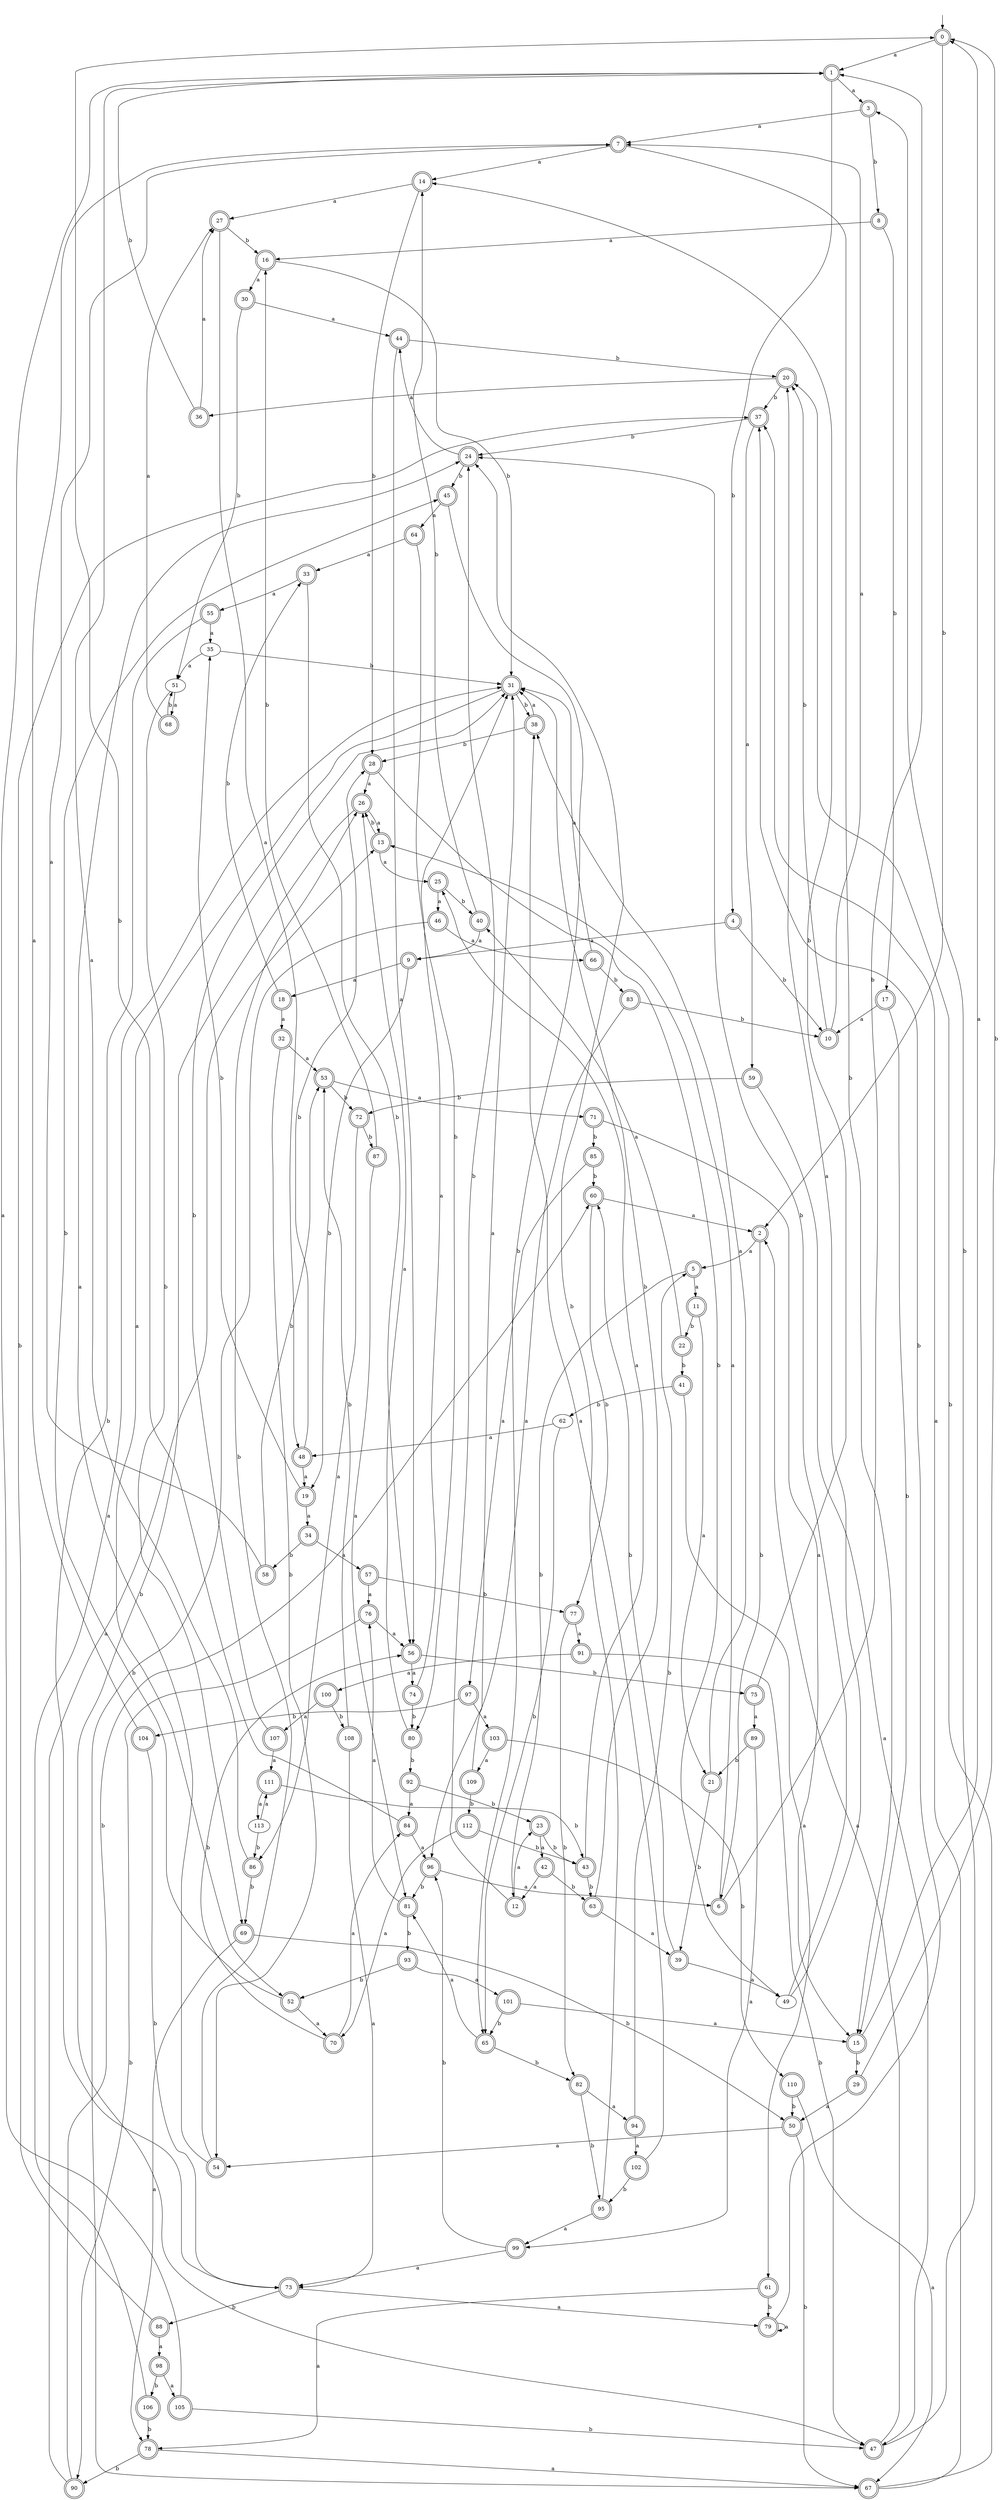 digraph RandomDFA {
  __start0 [label="", shape=none];
  __start0 -> 0 [label=""];
  0 [shape=circle] [shape=doublecircle]
  0 -> 1 [label="a"]
  0 -> 2 [label="b"]
  1 [shape=doublecircle]
  1 -> 3 [label="a"]
  1 -> 4 [label="b"]
  2 [shape=doublecircle]
  2 -> 5 [label="a"]
  2 -> 6 [label="b"]
  3 [shape=doublecircle]
  3 -> 7 [label="a"]
  3 -> 8 [label="b"]
  4 [shape=doublecircle]
  4 -> 9 [label="a"]
  4 -> 10 [label="b"]
  5 [shape=doublecircle]
  5 -> 11 [label="a"]
  5 -> 12 [label="b"]
  6 [shape=doublecircle]
  6 -> 13 [label="a"]
  6 -> 1 [label="b"]
  7 [shape=doublecircle]
  7 -> 14 [label="a"]
  7 -> 15 [label="b"]
  8 [shape=doublecircle]
  8 -> 16 [label="a"]
  8 -> 17 [label="b"]
  9 [shape=doublecircle]
  9 -> 18 [label="a"]
  9 -> 19 [label="b"]
  10 [shape=doublecircle]
  10 -> 7 [label="a"]
  10 -> 20 [label="b"]
  11 [shape=doublecircle]
  11 -> 21 [label="a"]
  11 -> 22 [label="b"]
  12 [shape=doublecircle]
  12 -> 23 [label="a"]
  12 -> 24 [label="b"]
  13 [shape=doublecircle]
  13 -> 25 [label="a"]
  13 -> 26 [label="b"]
  14 [shape=doublecircle]
  14 -> 27 [label="a"]
  14 -> 28 [label="b"]
  15 [shape=doublecircle]
  15 -> 0 [label="a"]
  15 -> 29 [label="b"]
  16 [shape=doublecircle]
  16 -> 30 [label="a"]
  16 -> 31 [label="b"]
  17 [shape=doublecircle]
  17 -> 10 [label="a"]
  17 -> 15 [label="b"]
  18 [shape=doublecircle]
  18 -> 32 [label="a"]
  18 -> 33 [label="b"]
  19 [shape=doublecircle]
  19 -> 34 [label="a"]
  19 -> 35 [label="b"]
  20 [shape=doublecircle]
  20 -> 36 [label="a"]
  20 -> 37 [label="b"]
  21 [shape=doublecircle]
  21 -> 38 [label="a"]
  21 -> 39 [label="b"]
  22 [shape=doublecircle]
  22 -> 40 [label="a"]
  22 -> 41 [label="b"]
  23 [shape=doublecircle]
  23 -> 42 [label="a"]
  23 -> 43 [label="b"]
  24 [shape=doublecircle]
  24 -> 44 [label="a"]
  24 -> 45 [label="b"]
  25 [shape=doublecircle]
  25 -> 46 [label="a"]
  25 -> 40 [label="b"]
  26 [shape=doublecircle]
  26 -> 13 [label="a"]
  26 -> 47 [label="b"]
  27 [shape=doublecircle]
  27 -> 48 [label="a"]
  27 -> 16 [label="b"]
  28 [shape=doublecircle]
  28 -> 26 [label="a"]
  28 -> 49 [label="b"]
  29 [shape=doublecircle]
  29 -> 50 [label="a"]
  29 -> 0 [label="b"]
  30 [shape=doublecircle]
  30 -> 44 [label="a"]
  30 -> 51 [label="b"]
  31 [shape=doublecircle]
  31 -> 52 [label="a"]
  31 -> 38 [label="b"]
  32 [shape=doublecircle]
  32 -> 53 [label="a"]
  32 -> 54 [label="b"]
  33 [shape=doublecircle]
  33 -> 55 [label="a"]
  33 -> 56 [label="b"]
  34 [shape=doublecircle]
  34 -> 57 [label="a"]
  34 -> 58 [label="b"]
  35
  35 -> 51 [label="a"]
  35 -> 31 [label="b"]
  36 [shape=doublecircle]
  36 -> 27 [label="a"]
  36 -> 1 [label="b"]
  37 [shape=doublecircle]
  37 -> 59 [label="a"]
  37 -> 24 [label="b"]
  38 [shape=doublecircle]
  38 -> 31 [label="a"]
  38 -> 28 [label="b"]
  39 [shape=doublecircle]
  39 -> 49 [label="a"]
  39 -> 60 [label="b"]
  40 [shape=doublecircle]
  40 -> 9 [label="a"]
  40 -> 14 [label="b"]
  41 [shape=doublecircle]
  41 -> 61 [label="a"]
  41 -> 62 [label="b"]
  42 [shape=doublecircle]
  42 -> 12 [label="a"]
  42 -> 63 [label="b"]
  43 [shape=doublecircle]
  43 -> 25 [label="a"]
  43 -> 63 [label="b"]
  44 [shape=doublecircle]
  44 -> 56 [label="a"]
  44 -> 20 [label="b"]
  45 [shape=doublecircle]
  45 -> 64 [label="a"]
  45 -> 65 [label="b"]
  46 [shape=doublecircle]
  46 -> 66 [label="a"]
  46 -> 67 [label="b"]
  47 [shape=doublecircle]
  47 -> 2 [label="a"]
  47 -> 3 [label="b"]
  48 [shape=doublecircle]
  48 -> 19 [label="a"]
  48 -> 28 [label="b"]
  49
  49 -> 20 [label="a"]
  49 -> 24 [label="b"]
  50 [shape=doublecircle]
  50 -> 54 [label="a"]
  50 -> 67 [label="b"]
  51
  51 -> 68 [label="a"]
  51 -> 69 [label="b"]
  52 [shape=doublecircle]
  52 -> 70 [label="a"]
  52 -> 45 [label="b"]
  53 [shape=doublecircle]
  53 -> 71 [label="a"]
  53 -> 72 [label="b"]
  54 [shape=doublecircle]
  54 -> 24 [label="a"]
  54 -> 26 [label="b"]
  55 [shape=doublecircle]
  55 -> 35 [label="a"]
  55 -> 73 [label="b"]
  56 [shape=doublecircle]
  56 -> 74 [label="a"]
  56 -> 75 [label="b"]
  57 [shape=doublecircle]
  57 -> 76 [label="a"]
  57 -> 77 [label="b"]
  58 [shape=doublecircle]
  58 -> 7 [label="a"]
  58 -> 53 [label="b"]
  59 [shape=doublecircle]
  59 -> 47 [label="a"]
  59 -> 72 [label="b"]
  60 [shape=doublecircle]
  60 -> 2 [label="a"]
  60 -> 77 [label="b"]
  61 [shape=doublecircle]
  61 -> 78 [label="a"]
  61 -> 79 [label="b"]
  62
  62 -> 48 [label="a"]
  62 -> 65 [label="b"]
  63 [shape=doublecircle]
  63 -> 39 [label="a"]
  63 -> 31 [label="b"]
  64 [shape=doublecircle]
  64 -> 33 [label="a"]
  64 -> 80 [label="b"]
  65 [shape=doublecircle]
  65 -> 81 [label="a"]
  65 -> 82 [label="b"]
  66 [shape=doublecircle]
  66 -> 31 [label="a"]
  66 -> 83 [label="b"]
  67 [shape=doublecircle]
  67 -> 37 [label="a"]
  67 -> 20 [label="b"]
  68 [shape=doublecircle]
  68 -> 27 [label="a"]
  68 -> 51 [label="b"]
  69 [shape=doublecircle]
  69 -> 78 [label="a"]
  69 -> 50 [label="b"]
  70 [shape=doublecircle]
  70 -> 84 [label="a"]
  70 -> 56 [label="b"]
  71 [shape=doublecircle]
  71 -> 15 [label="a"]
  71 -> 85 [label="b"]
  72 [shape=doublecircle]
  72 -> 86 [label="a"]
  72 -> 87 [label="b"]
  73 [shape=doublecircle]
  73 -> 79 [label="a"]
  73 -> 88 [label="b"]
  74 [shape=doublecircle]
  74 -> 31 [label="a"]
  74 -> 80 [label="b"]
  75 [shape=doublecircle]
  75 -> 89 [label="a"]
  75 -> 14 [label="b"]
  76 [shape=doublecircle]
  76 -> 56 [label="a"]
  76 -> 90 [label="b"]
  77 [shape=doublecircle]
  77 -> 91 [label="a"]
  77 -> 82 [label="b"]
  78 [shape=doublecircle]
  78 -> 67 [label="a"]
  78 -> 90 [label="b"]
  79 [shape=doublecircle]
  79 -> 79 [label="a"]
  79 -> 37 [label="b"]
  80 [shape=doublecircle]
  80 -> 26 [label="a"]
  80 -> 92 [label="b"]
  81 [shape=doublecircle]
  81 -> 76 [label="a"]
  81 -> 93 [label="b"]
  82 [shape=doublecircle]
  82 -> 94 [label="a"]
  82 -> 95 [label="b"]
  83 [shape=doublecircle]
  83 -> 96 [label="a"]
  83 -> 10 [label="b"]
  84 [shape=doublecircle]
  84 -> 96 [label="a"]
  84 -> 0 [label="b"]
  85 [shape=doublecircle]
  85 -> 97 [label="a"]
  85 -> 60 [label="b"]
  86 [shape=doublecircle]
  86 -> 1 [label="a"]
  86 -> 69 [label="b"]
  87 [shape=doublecircle]
  87 -> 81 [label="a"]
  87 -> 16 [label="b"]
  88 [shape=doublecircle]
  88 -> 98 [label="a"]
  88 -> 37 [label="b"]
  89 [shape=doublecircle]
  89 -> 99 [label="a"]
  89 -> 21 [label="b"]
  90 [shape=doublecircle]
  90 -> 13 [label="a"]
  90 -> 60 [label="b"]
  91 [shape=doublecircle]
  91 -> 100 [label="a"]
  91 -> 47 [label="b"]
  92 [shape=doublecircle]
  92 -> 84 [label="a"]
  92 -> 23 [label="b"]
  93 [shape=doublecircle]
  93 -> 101 [label="a"]
  93 -> 52 [label="b"]
  94 [shape=doublecircle]
  94 -> 102 [label="a"]
  94 -> 5 [label="b"]
  95 [shape=doublecircle]
  95 -> 99 [label="a"]
  95 -> 24 [label="b"]
  96 [shape=doublecircle]
  96 -> 6 [label="a"]
  96 -> 81 [label="b"]
  97 [shape=doublecircle]
  97 -> 103 [label="a"]
  97 -> 104 [label="b"]
  98 [shape=doublecircle]
  98 -> 105 [label="a"]
  98 -> 106 [label="b"]
  99 [shape=doublecircle]
  99 -> 73 [label="a"]
  99 -> 96 [label="b"]
  100 [shape=doublecircle]
  100 -> 107 [label="a"]
  100 -> 108 [label="b"]
  101 [shape=doublecircle]
  101 -> 15 [label="a"]
  101 -> 65 [label="b"]
  102 [shape=doublecircle]
  102 -> 38 [label="a"]
  102 -> 95 [label="b"]
  103 [shape=doublecircle]
  103 -> 109 [label="a"]
  103 -> 110 [label="b"]
  104 [shape=doublecircle]
  104 -> 7 [label="a"]
  104 -> 73 [label="b"]
  105 [shape=doublecircle]
  105 -> 1 [label="a"]
  105 -> 47 [label="b"]
  106 [shape=doublecircle]
  106 -> 31 [label="a"]
  106 -> 78 [label="b"]
  107 [shape=doublecircle]
  107 -> 111 [label="a"]
  107 -> 31 [label="b"]
  108 [shape=doublecircle]
  108 -> 73 [label="a"]
  108 -> 53 [label="b"]
  109 [shape=doublecircle]
  109 -> 31 [label="a"]
  109 -> 112 [label="b"]
  110 [shape=doublecircle]
  110 -> 67 [label="a"]
  110 -> 50 [label="b"]
  111 [shape=doublecircle]
  111 -> 113 [label="a"]
  111 -> 43 [label="b"]
  112 [shape=doublecircle]
  112 -> 70 [label="a"]
  112 -> 43 [label="b"]
  113
  113 -> 111 [label="a"]
  113 -> 86 [label="b"]
}
